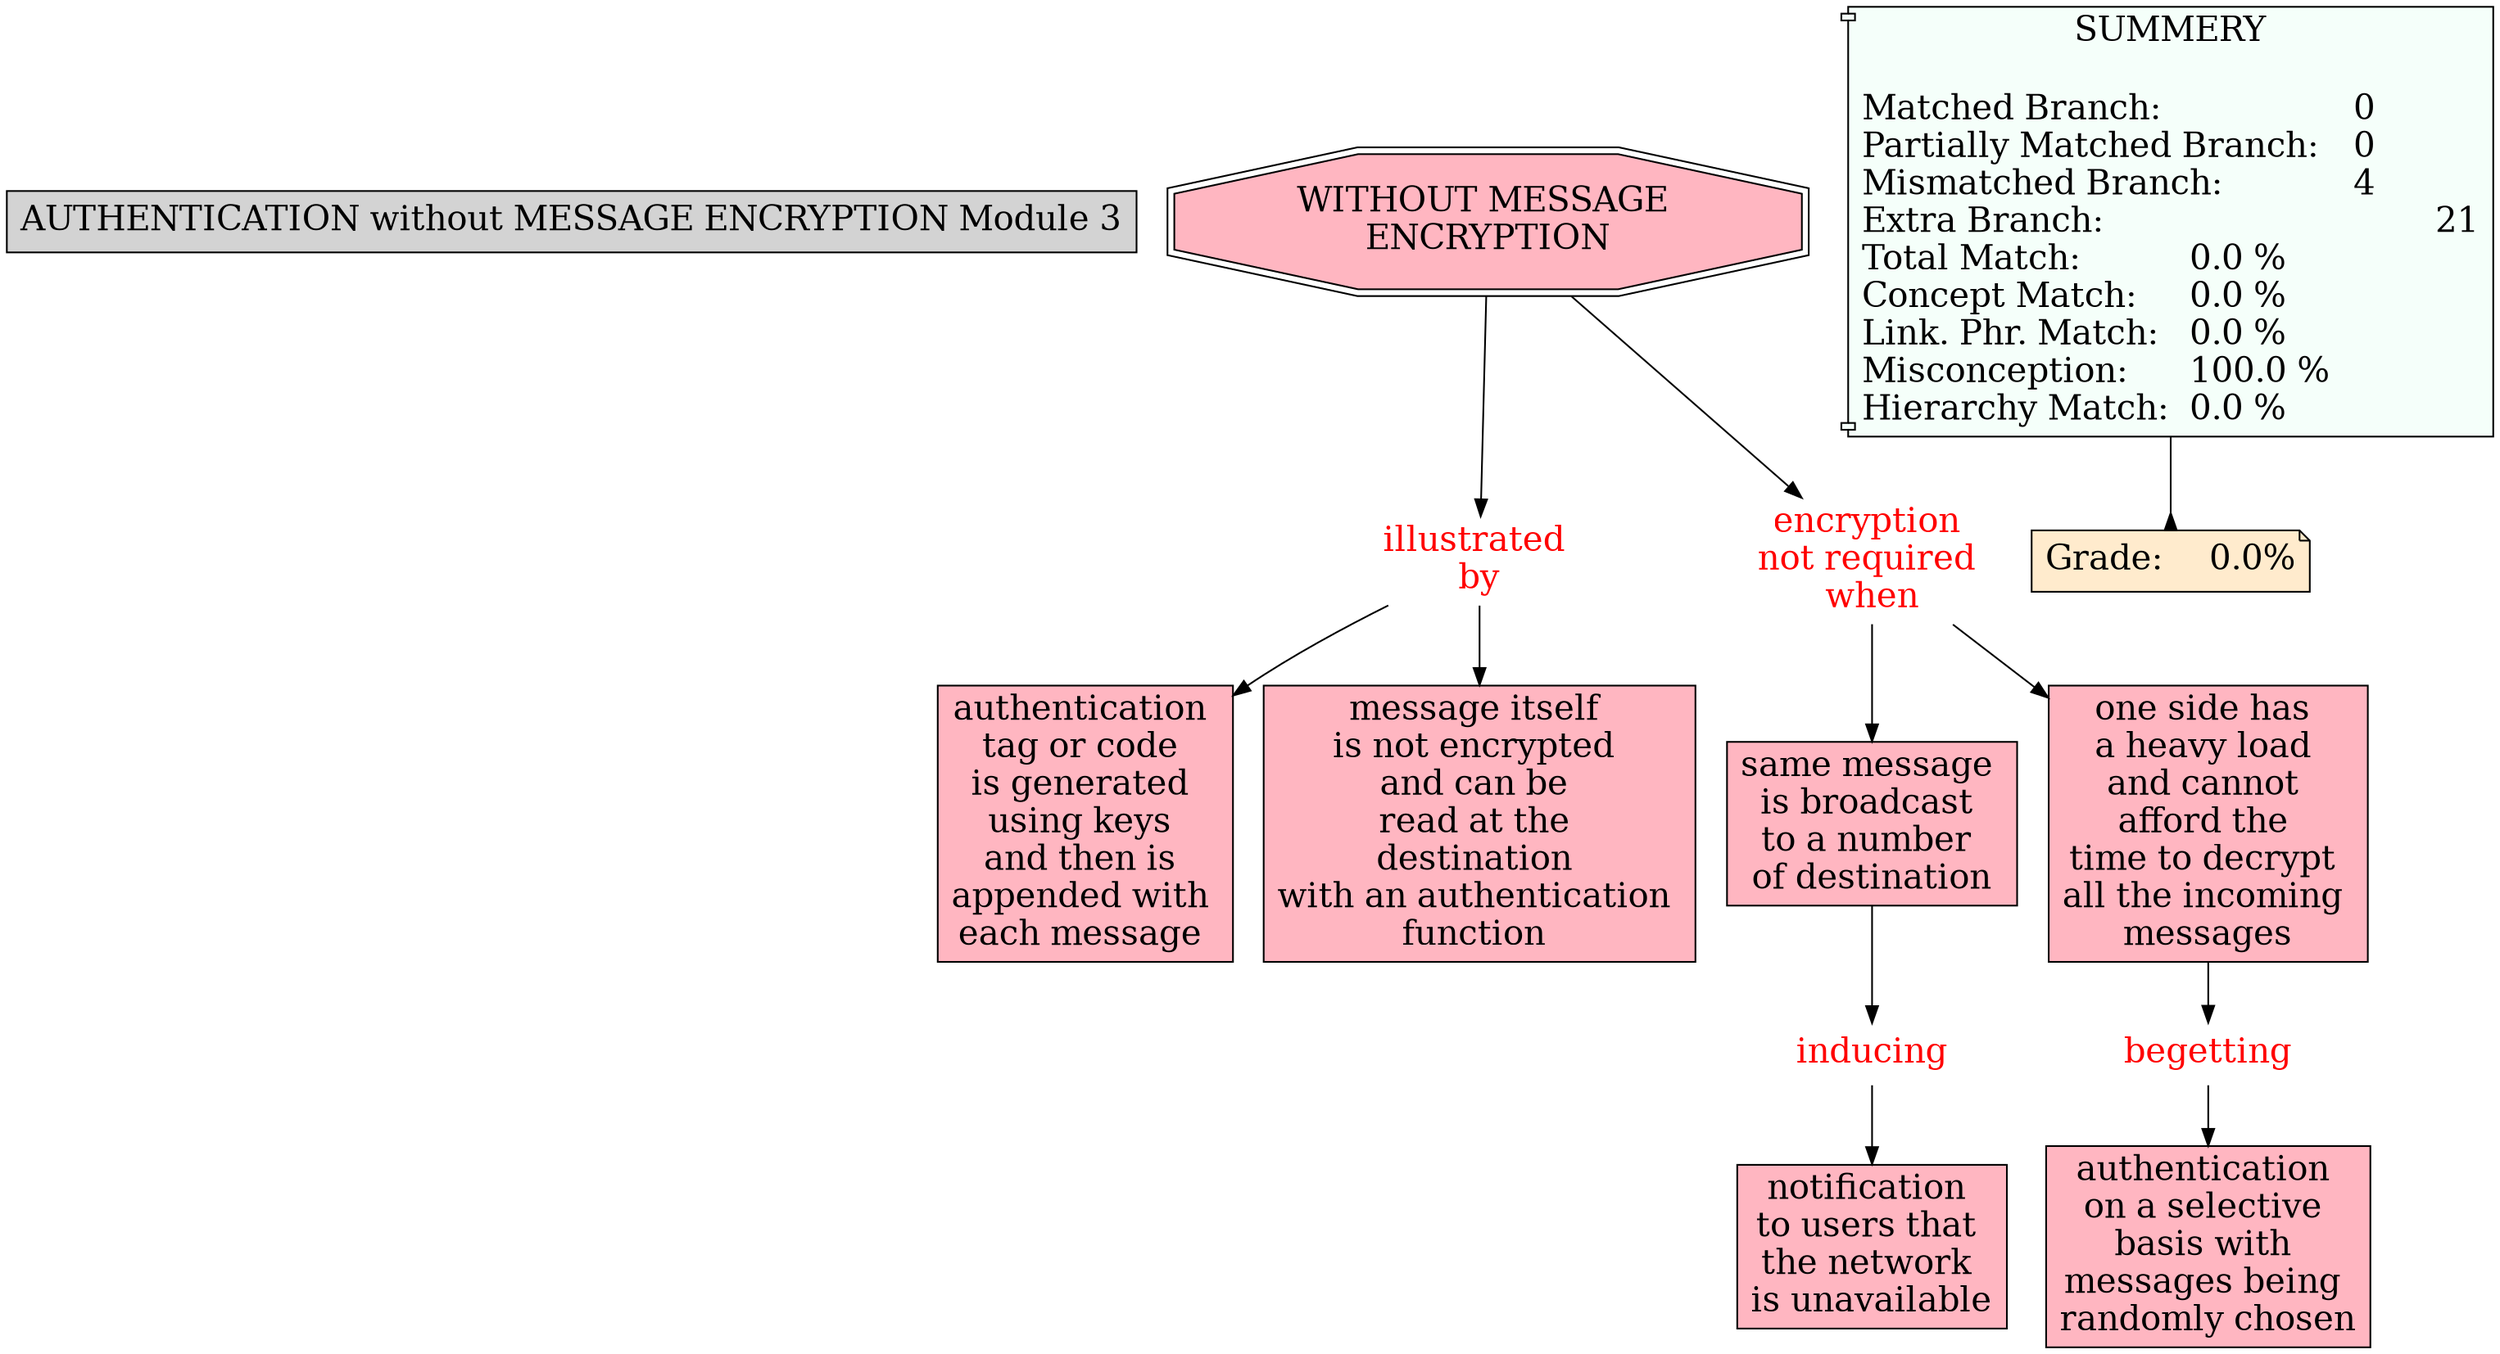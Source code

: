 // The Round Table
digraph {
	"1S3ZPN5S0-1Q3SJBW-RM2" [label="AUTHENTICATION without MESSAGE ENCRYPTION Module 3" Gsplines=true fontsize=20 shape=rect style=filled]
	"1S46JYKPZ-DKCMZV-B58" [label="WITHOUT MESSAGE 
ENCRYPTION" Gsplines=true fillcolor="#FFB6C1" fontsize=20 shape=doubleoctagon style=filled]
	"1S46K8SJD-N8HDKH-BSR" [label="illustrated 
by" Gsplines=true fontcolor=red fontsize=20 shape=none]
	"1S46JYKPZ-DKCMZV-B58" -> "1S46K8SJD-N8HDKH-BSR" [constraint=true]
	"1S46JZ7RZ-FKGWPD-B5L" [label="same message 
is broadcast 
to a number 
of destination
" Gsplines=true fillcolor="#FFB6C1" fontsize=20 shape=rect style=filled]
	"1S46KKGXY-1918QMS-C85" [label=inducing Gsplines=true fontcolor=red fontsize=20 shape=none]
	"1S46JZ7RZ-FKGWPD-B5L" -> "1S46KKGXY-1918QMS-C85" [constraint=true]
	"1S46KCCMG-2DRNZCV-BW5" [label="encryption 
not required 
when" Gsplines=true fontcolor=red fontsize=20 shape=none]
	"1S46JZ7RZ-FKGWPD-B5L" [label="same message 
is broadcast 
to a number 
of destination
" Gsplines=true fillcolor="#FFB6C1" fontsize=20 shape=rect style=filled]
	"1S46KCCMG-2DRNZCV-BW5" -> "1S46JZ7RZ-FKGWPD-B5L" [constraint=true]
	"1S46KCCMG-2DRNZCV-BW5" [label="encryption 
not required 
when" Gsplines=true fontcolor=red fontsize=20 shape=none]
	"1S46JYDWR-1FQHWWL-B50" [label="one side has 
a heavy load 
and cannot 
afford the 
time to decrypt 
all the incoming 
messages" Gsplines=true fillcolor="#FFB6C1" fontsize=20 shape=rect style=filled]
	"1S46KCCMG-2DRNZCV-BW5" -> "1S46JYDWR-1FQHWWL-B50" [constraint=true]
	"1S46JYDWR-1FQHWWL-B50" [label="one side has 
a heavy load 
and cannot 
afford the 
time to decrypt 
all the incoming 
messages" Gsplines=true fillcolor="#FFB6C1" fontsize=20 shape=rect style=filled]
	"1S46KM484-1440NJL-CB7" [label=begetting Gsplines=true fontcolor=red fontsize=20 shape=none]
	"1S46JYDWR-1FQHWWL-B50" -> "1S46KM484-1440NJL-CB7" [constraint=true]
	"1S46KKGXY-1918QMS-C85" [label=inducing Gsplines=true fontcolor=red fontsize=20 shape=none]
	"1S46JYHDY-2LCMRV-B54" [label="notification 
to users that 
the network 
is unavailable
" Gsplines=true fillcolor="#FFB6C1" fontsize=20 shape=rect style=filled]
	"1S46KKGXY-1918QMS-C85" -> "1S46JYHDY-2LCMRV-B54" [constraint=true]
	"1S46KM484-1440NJL-CB7" [label=begetting Gsplines=true fontcolor=red fontsize=20 shape=none]
	"1S46JZQGY-1GN9QG-B61" [label="authentication 
on a selective 
basis with 
messages being 
randomly chosen
" Gsplines=true fillcolor="#FFB6C1" fontsize=20 shape=rect style=filled]
	"1S46KM484-1440NJL-CB7" -> "1S46JZQGY-1GN9QG-B61" [constraint=true]
	"1S46K8SJD-N8HDKH-BSR" [label="illustrated 
by" Gsplines=true fontcolor=red fontsize=20 shape=none]
	"1S46JY6TV-65544C-B3B" [label="authentication 
tag or code 
is generated 
using keys 
and then is 
appended with 
each message 
" Gsplines=true fillcolor="#FFB6C1" fontsize=20 shape=rect style=filled]
	"1S46K8SJD-N8HDKH-BSR" -> "1S46JY6TV-65544C-B3B" [constraint=true]
	"1S46JYKPZ-DKCMZV-B58" [label="WITHOUT MESSAGE 
ENCRYPTION" Gsplines=true fillcolor="#FFB6C1" fontsize=20 shape=doubleoctagon style=filled]
	"1S46KCCMG-2DRNZCV-BW5" [label="encryption 
not required 
when" Gsplines=true fontcolor=red fontsize=20 shape=none]
	"1S46JYKPZ-DKCMZV-B58" -> "1S46KCCMG-2DRNZCV-BW5" [constraint=true]
	"1S46K8SJD-N8HDKH-BSR" [label="illustrated 
by" Gsplines=true fontcolor=red fontsize=20 shape=none]
	"1S46JZ9VK-12R24VT-B5Q" [label="message itself 
is not encrypted 
and can be 
read at the 
destination 
with an authentication 
function " Gsplines=true fillcolor="#FFB6C1" fontsize=20 shape=rect style=filled]
	"1S46K8SJD-N8HDKH-BSR" -> "1S46JZ9VK-12R24VT-B5Q" [constraint=true]
	Stat [label="SUMMERY

Matched Branch:			0\lPartially Matched Branch:	0\lMismatched Branch:		4\lExtra Branch:				21\lTotal Match:		0.0 %\lConcept Match:	0.0 %\lLink. Phr. Match:	0.0 %\lMisconception:	100.0 %\lHierarchy Match:	0.0 %\l" Gsplines=true fillcolor="#F5FFFA" fontsize=20 shape=component style=filled]
	Grade [label="Grade:	0.0%" Gsplines=true fillcolor="#FFEBCD" fontsize=20 shape=note style=filled]
	Stat -> Grade [arrowhead=inv color=black constraint=true]
}
